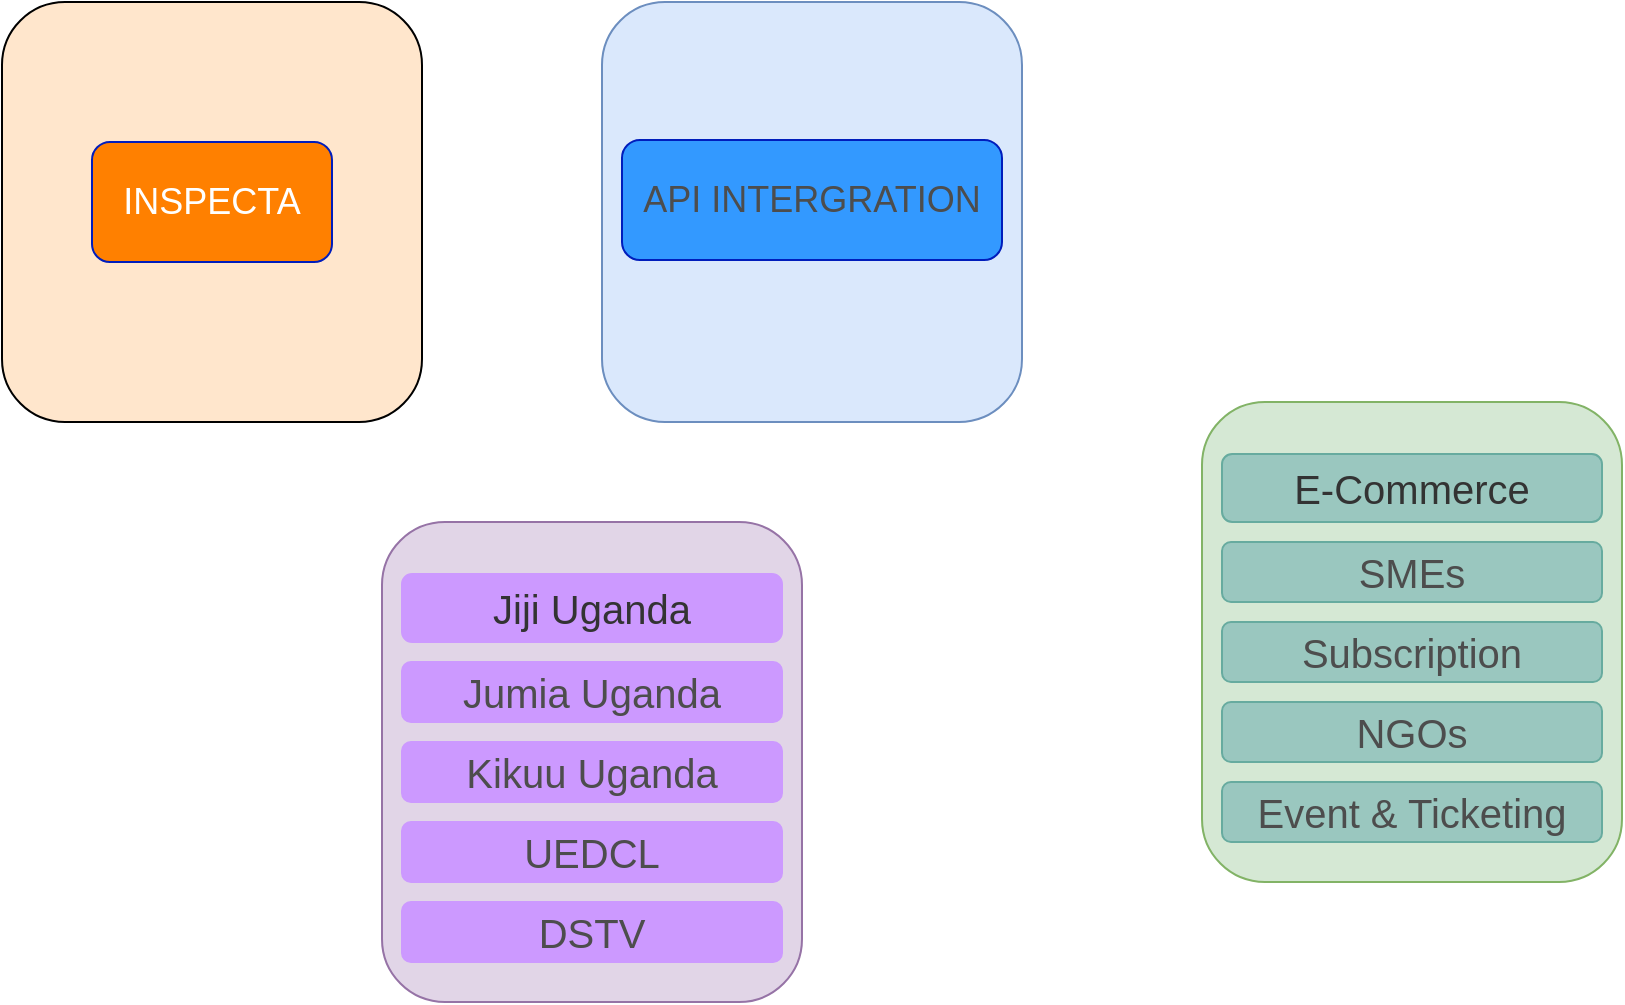 <mxfile version="24.7.17">
  <diagram name="Page-1" id="Z7_Xrc5UQKaP0fE8BqUU">
    <mxGraphModel dx="1167" dy="686" grid="1" gridSize="10" guides="1" tooltips="1" connect="1" arrows="1" fold="1" page="1" pageScale="1" pageWidth="1169" pageHeight="827" math="0" shadow="0">
      <root>
        <mxCell id="0" />
        <mxCell id="1" parent="0" />
        <mxCell id="DTaPLWZy14P03JlSzewD-23" value="" style="group" vertex="1" connectable="0" parent="1">
          <mxGeometry x="170" y="170" width="210" height="210" as="geometry" />
        </mxCell>
        <mxCell id="DTaPLWZy14P03JlSzewD-1" value="" style="rounded=1;whiteSpace=wrap;html=1;fillColor=#FFE6CC;" vertex="1" parent="DTaPLWZy14P03JlSzewD-23">
          <mxGeometry width="210" height="210" as="geometry" />
        </mxCell>
        <mxCell id="DTaPLWZy14P03JlSzewD-2" value="&lt;font style=&quot;font-size: 18px;&quot;&gt;INSPECTA&lt;/font&gt;" style="rounded=1;whiteSpace=wrap;html=1;fillColor=#FF8000;fontColor=#ffffff;strokeColor=#001DBC;" vertex="1" parent="DTaPLWZy14P03JlSzewD-23">
          <mxGeometry x="45" y="70" width="120" height="60" as="geometry" />
        </mxCell>
        <mxCell id="DTaPLWZy14P03JlSzewD-24" value="" style="group" vertex="1" connectable="0" parent="1">
          <mxGeometry x="470" y="170" width="210" height="210" as="geometry" />
        </mxCell>
        <mxCell id="DTaPLWZy14P03JlSzewD-4" value="" style="rounded=1;whiteSpace=wrap;html=1;fillColor=#dae8fc;strokeColor=#6c8ebf;" vertex="1" parent="DTaPLWZy14P03JlSzewD-24">
          <mxGeometry width="210" height="210" as="geometry" />
        </mxCell>
        <mxCell id="DTaPLWZy14P03JlSzewD-5" value="&lt;font color=&quot;#4d4d4d&quot; style=&quot;font-size: 18px;&quot;&gt;API INTERGRATION&lt;/font&gt;" style="rounded=1;whiteSpace=wrap;html=1;fillColor=#3399FF;fontColor=#ffffff;strokeColor=#001DBC;" vertex="1" parent="DTaPLWZy14P03JlSzewD-24">
          <mxGeometry x="10" y="69" width="190" height="60" as="geometry" />
        </mxCell>
        <mxCell id="DTaPLWZy14P03JlSzewD-25" value="" style="group" vertex="1" connectable="0" parent="1">
          <mxGeometry x="770" y="370" width="210" height="240" as="geometry" />
        </mxCell>
        <mxCell id="DTaPLWZy14P03JlSzewD-8" value="" style="rounded=1;whiteSpace=wrap;html=1;fillColor=#d5e8d4;strokeColor=#82b366;" vertex="1" parent="DTaPLWZy14P03JlSzewD-25">
          <mxGeometry width="210" height="240" as="geometry" />
        </mxCell>
        <mxCell id="DTaPLWZy14P03JlSzewD-9" value="&lt;font color=&quot;#333333&quot; style=&quot;font-size: 20px;&quot;&gt;E-Commerce&lt;/font&gt;" style="rounded=1;whiteSpace=wrap;html=1;fillColor=#9AC7BF;fontColor=#ffffff;strokeColor=#67AB9F;" vertex="1" parent="DTaPLWZy14P03JlSzewD-25">
          <mxGeometry x="10" y="26" width="190" height="34" as="geometry" />
        </mxCell>
        <mxCell id="DTaPLWZy14P03JlSzewD-10" value="&lt;font color=&quot;#4d4d4d&quot; style=&quot;font-size: 20px;&quot;&gt;SMEs&lt;/font&gt;" style="rounded=1;whiteSpace=wrap;html=1;fillColor=#9AC7BF;fontColor=#ffffff;strokeColor=#67AB9F;" vertex="1" parent="DTaPLWZy14P03JlSzewD-25">
          <mxGeometry x="10" y="70" width="190" height="30" as="geometry" />
        </mxCell>
        <mxCell id="DTaPLWZy14P03JlSzewD-11" value="&lt;font color=&quot;#4d4d4d&quot; style=&quot;font-size: 20px;&quot;&gt;Subscription&lt;/font&gt;" style="rounded=1;whiteSpace=wrap;html=1;fillColor=#9AC7BF;fontColor=#ffffff;strokeColor=#67AB9F;" vertex="1" parent="DTaPLWZy14P03JlSzewD-25">
          <mxGeometry x="10" y="110" width="190" height="30" as="geometry" />
        </mxCell>
        <mxCell id="DTaPLWZy14P03JlSzewD-12" value="&lt;font color=&quot;#4d4d4d&quot; style=&quot;font-size: 20px;&quot;&gt;NGOs&lt;/font&gt;" style="rounded=1;whiteSpace=wrap;html=1;fillColor=#9AC7BF;fontColor=#ffffff;strokeColor=#67AB9F;" vertex="1" parent="DTaPLWZy14P03JlSzewD-25">
          <mxGeometry x="10" y="150" width="190" height="30" as="geometry" />
        </mxCell>
        <mxCell id="DTaPLWZy14P03JlSzewD-13" value="&lt;font color=&quot;#4d4d4d&quot; style=&quot;font-size: 20px;&quot;&gt;Event &amp;amp; Ticketing&lt;/font&gt;" style="rounded=1;whiteSpace=wrap;html=1;fillColor=#9AC7BF;fontColor=#ffffff;strokeColor=#67AB9F;" vertex="1" parent="DTaPLWZy14P03JlSzewD-25">
          <mxGeometry x="10" y="190" width="190" height="30" as="geometry" />
        </mxCell>
        <mxCell id="DTaPLWZy14P03JlSzewD-26" value="" style="group" vertex="1" connectable="0" parent="1">
          <mxGeometry x="360" y="430" width="210" height="240" as="geometry" />
        </mxCell>
        <mxCell id="DTaPLWZy14P03JlSzewD-15" value="" style="rounded=1;whiteSpace=wrap;html=1;fillColor=#e1d5e7;strokeColor=#9673a6;" vertex="1" parent="DTaPLWZy14P03JlSzewD-26">
          <mxGeometry width="210" height="240" as="geometry" />
        </mxCell>
        <mxCell id="DTaPLWZy14P03JlSzewD-16" value="&lt;font color=&quot;#333333&quot; style=&quot;font-size: 20px;&quot;&gt;Jiji Uganda&lt;/font&gt;" style="rounded=1;whiteSpace=wrap;html=1;fillColor=#CC99FF;fontColor=#ffffff;strokeColor=#CC99FF;" vertex="1" parent="DTaPLWZy14P03JlSzewD-26">
          <mxGeometry x="10" y="26" width="190" height="34" as="geometry" />
        </mxCell>
        <mxCell id="DTaPLWZy14P03JlSzewD-17" value="&lt;font color=&quot;#4d4d4d&quot; style=&quot;font-size: 20px;&quot;&gt;Jumia Uganda&lt;/font&gt;" style="rounded=1;whiteSpace=wrap;html=1;fillColor=#CC99FF;fontColor=#ffffff;strokeColor=#CC99FF;" vertex="1" parent="DTaPLWZy14P03JlSzewD-26">
          <mxGeometry x="10" y="70" width="190" height="30" as="geometry" />
        </mxCell>
        <mxCell id="DTaPLWZy14P03JlSzewD-18" value="&lt;font color=&quot;#4d4d4d&quot; style=&quot;font-size: 20px;&quot;&gt;Kikuu Uganda&lt;/font&gt;" style="rounded=1;whiteSpace=wrap;html=1;fillColor=#CC99FF;fontColor=#ffffff;strokeColor=#CC99FF;" vertex="1" parent="DTaPLWZy14P03JlSzewD-26">
          <mxGeometry x="10" y="110" width="190" height="30" as="geometry" />
        </mxCell>
        <mxCell id="DTaPLWZy14P03JlSzewD-19" value="&lt;font color=&quot;#4d4d4d&quot; style=&quot;font-size: 20px;&quot;&gt;UEDCL&lt;/font&gt;" style="rounded=1;whiteSpace=wrap;html=1;fillColor=#CC99FF;fontColor=#ffffff;strokeColor=#CC99FF;" vertex="1" parent="DTaPLWZy14P03JlSzewD-26">
          <mxGeometry x="10" y="150" width="190" height="30" as="geometry" />
        </mxCell>
        <mxCell id="DTaPLWZy14P03JlSzewD-20" value="&lt;font color=&quot;#4d4d4d&quot; style=&quot;font-size: 20px;&quot;&gt;DSTV&lt;/font&gt;" style="rounded=1;whiteSpace=wrap;html=1;fillColor=#CC99FF;fontColor=#ffffff;strokeColor=#CC99FF;" vertex="1" parent="DTaPLWZy14P03JlSzewD-26">
          <mxGeometry x="10" y="190" width="190" height="30" as="geometry" />
        </mxCell>
      </root>
    </mxGraphModel>
  </diagram>
</mxfile>

